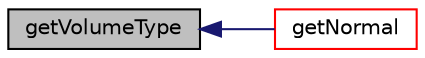 digraph "getVolumeType"
{
  bgcolor="transparent";
  edge [fontname="Helvetica",fontsize="10",labelfontname="Helvetica",labelfontsize="10"];
  node [fontname="Helvetica",fontsize="10",shape=record];
  rankdir="LR";
  Node549 [label="getVolumeType",height=0.2,width=0.4,color="black", fillcolor="grey75", style="filled", fontcolor="black"];
  Node549 -> Node550 [dir="back",color="midnightblue",fontsize="10",style="solid",fontname="Helvetica"];
  Node550 [label="getNormal",height=0.2,width=0.4,color="red",URL="$a26389.html#a2ebf98ae4f41351b6ac7c8a77fdbbb69",tooltip="From a set of points and indices get the normal. "];
}
